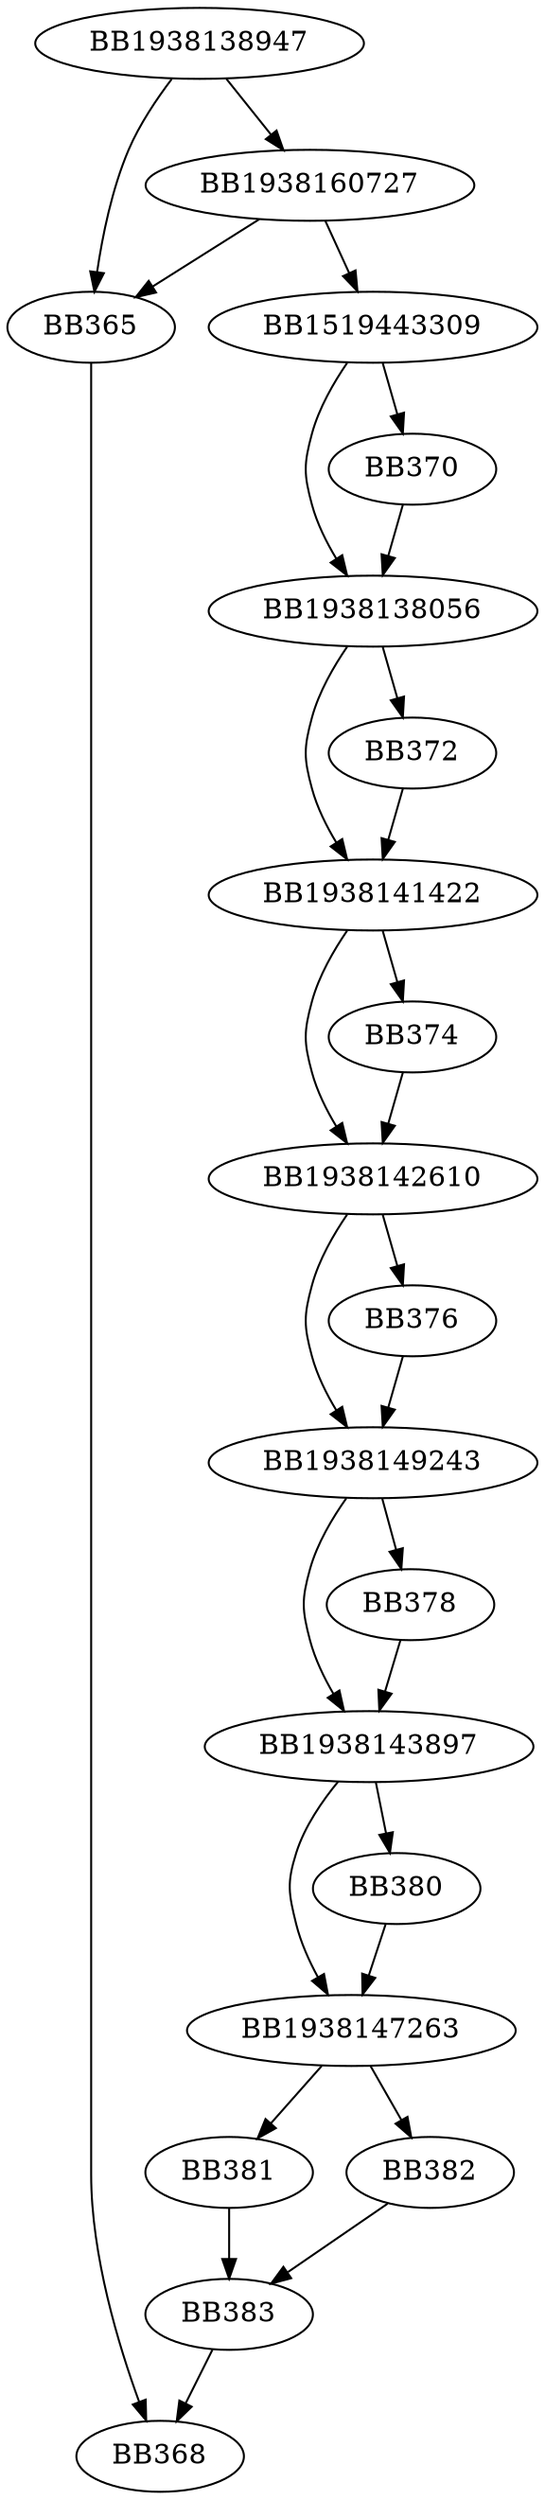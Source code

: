 digraph G{
	BB1938138947->BB365;
	BB1938138947->BB1938160727;
	BB1938160727->BB365;
	BB1938160727->BB1519443309;
	BB365->BB368;
	BB1519443309->BB1938138056;
	BB1519443309->BB370;
	BB370->BB1938138056;
	BB1938138056->BB1938141422;
	BB1938138056->BB372;
	BB372->BB1938141422;
	BB1938141422->BB1938142610;
	BB1938141422->BB374;
	BB374->BB1938142610;
	BB1938142610->BB1938149243;
	BB1938142610->BB376;
	BB376->BB1938149243;
	BB1938149243->BB1938143897;
	BB1938149243->BB378;
	BB378->BB1938143897;
	BB1938143897->BB1938147263;
	BB1938143897->BB380;
	BB380->BB1938147263;
	BB1938147263->BB381;
	BB1938147263->BB382;
	BB381->BB383;
	BB382->BB383;
	BB383->BB368;
}

